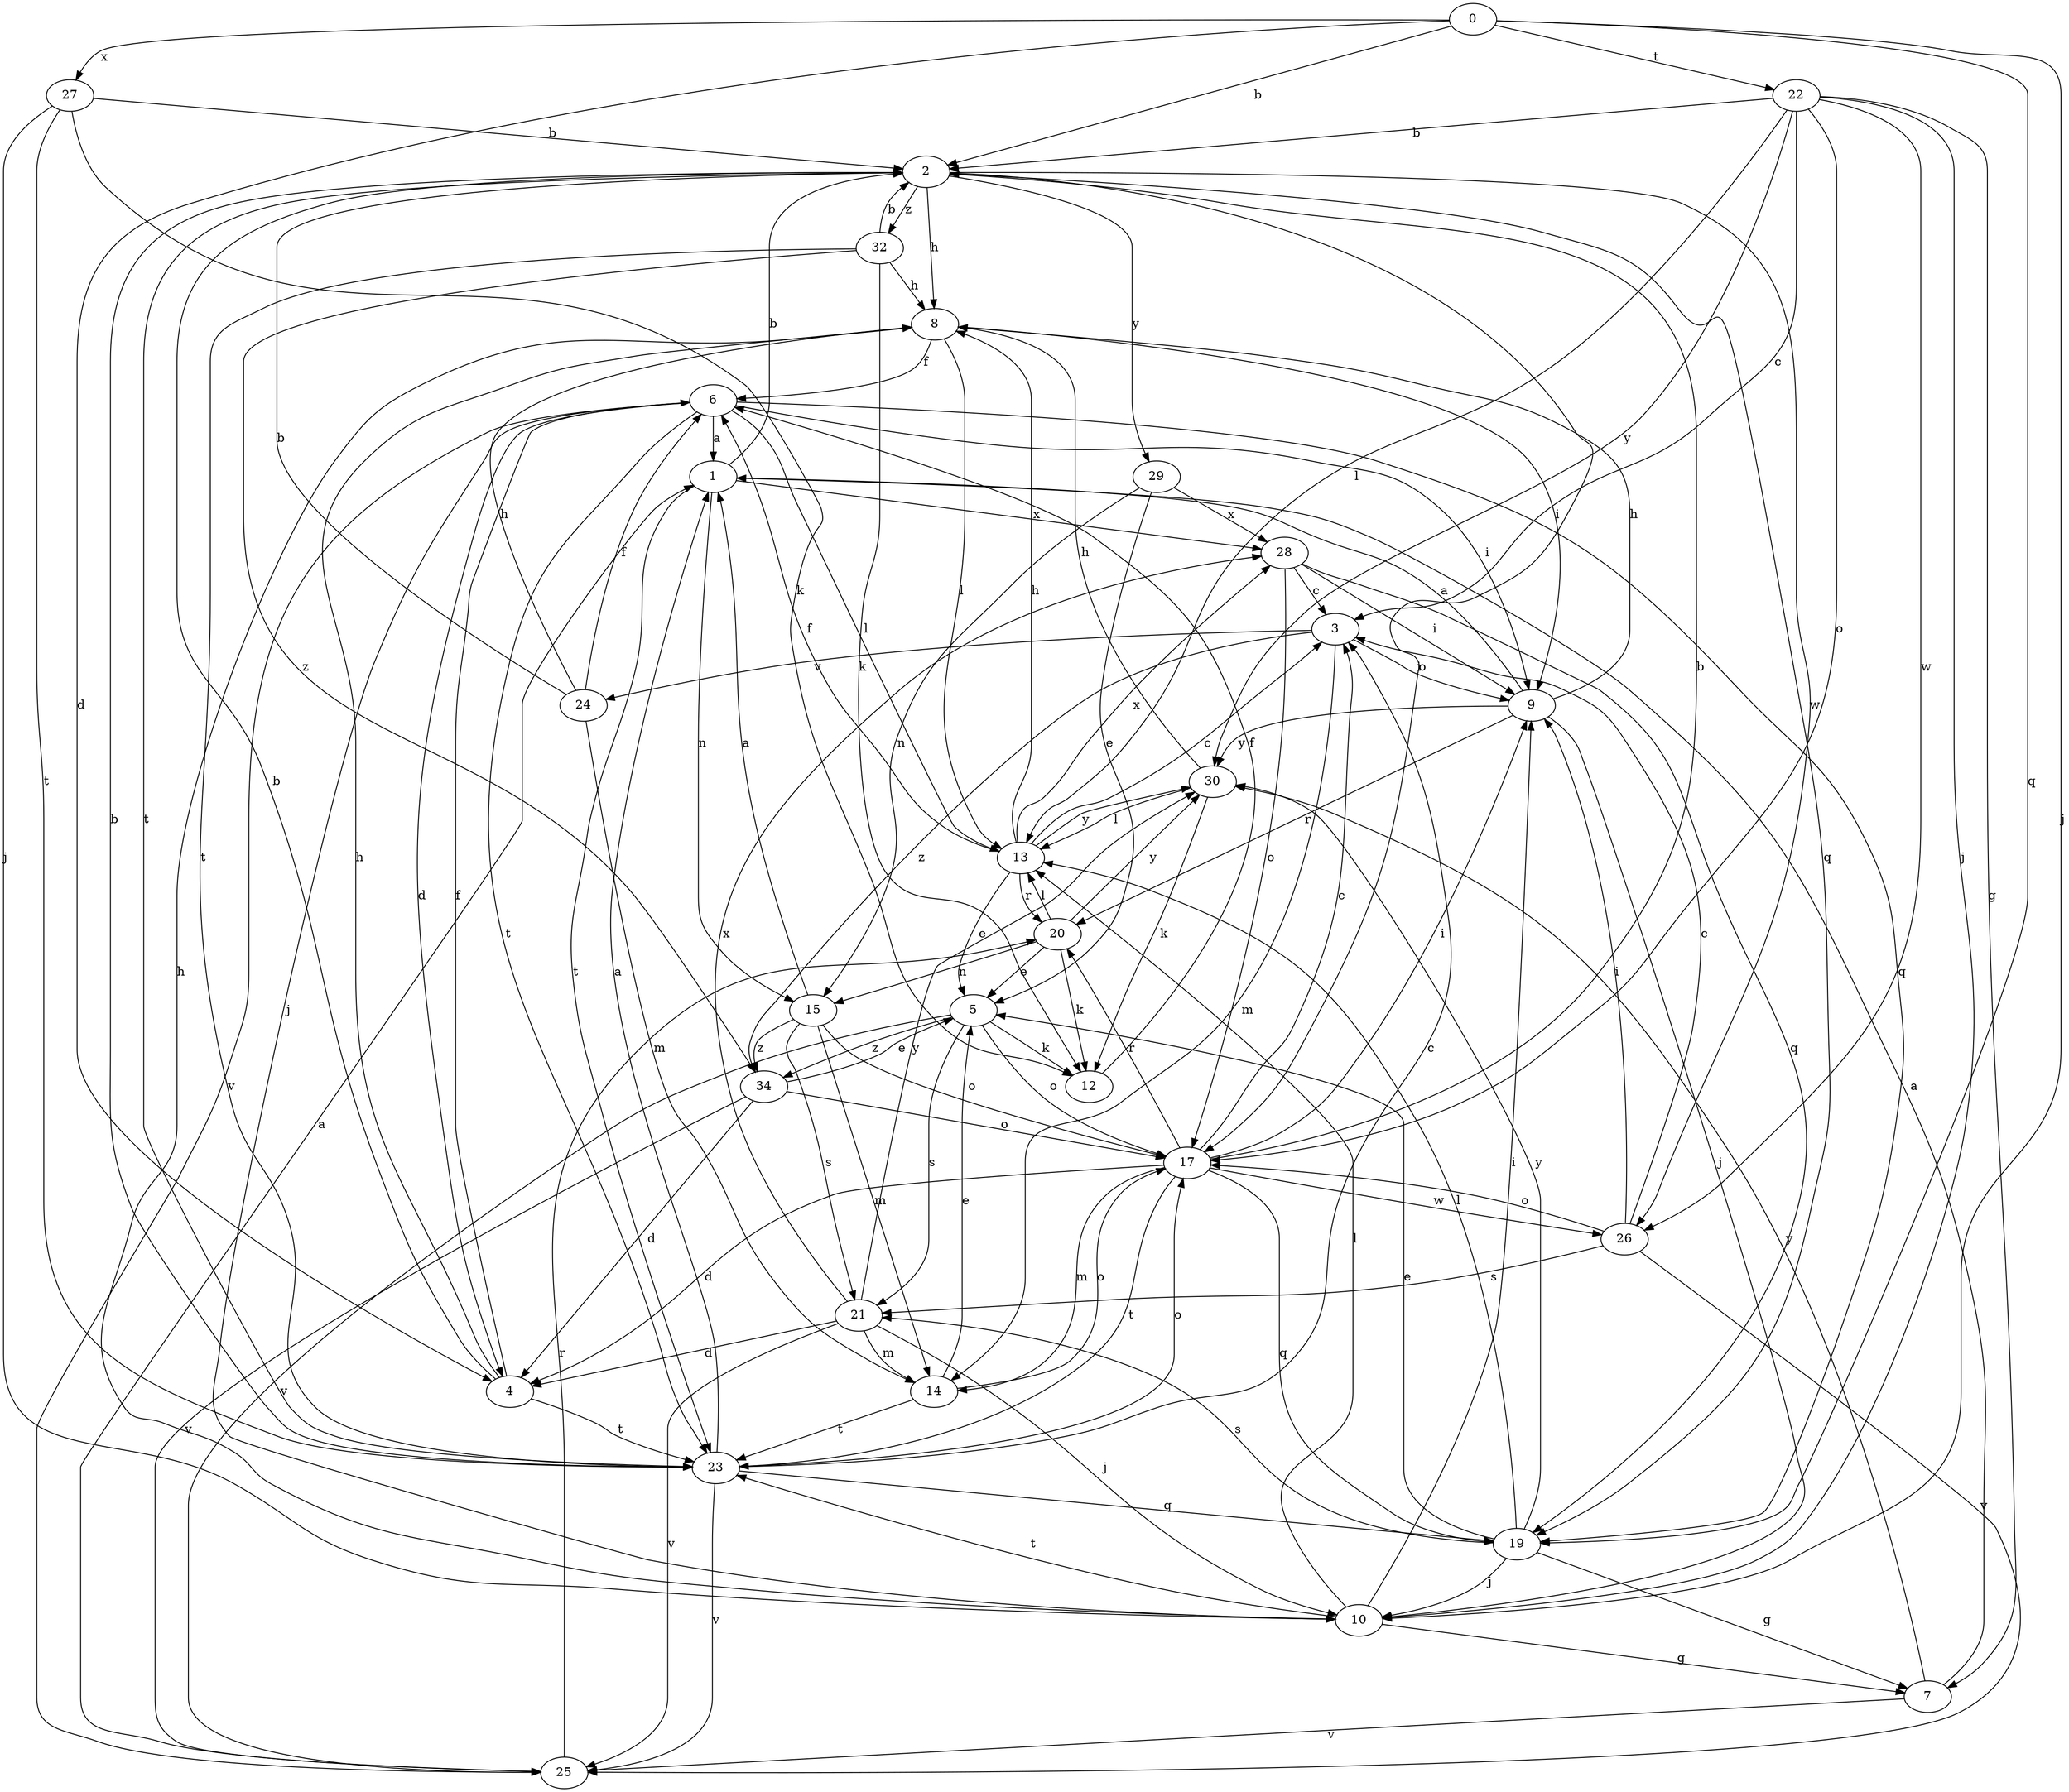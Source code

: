 strict digraph  {
0;
1;
2;
3;
4;
5;
6;
7;
8;
9;
10;
12;
13;
14;
15;
17;
19;
20;
21;
22;
23;
24;
25;
26;
27;
28;
29;
30;
32;
34;
0 -> 2  [label=b];
0 -> 4  [label=d];
0 -> 10  [label=j];
0 -> 19  [label=q];
0 -> 22  [label=t];
0 -> 27  [label=x];
1 -> 2  [label=b];
1 -> 15  [label=n];
1 -> 23  [label=t];
1 -> 28  [label=x];
2 -> 8  [label=h];
2 -> 17  [label=o];
2 -> 19  [label=q];
2 -> 23  [label=t];
2 -> 26  [label=w];
2 -> 29  [label=y];
2 -> 32  [label=z];
3 -> 9  [label=i];
3 -> 14  [label=m];
3 -> 24  [label=v];
3 -> 34  [label=z];
4 -> 2  [label=b];
4 -> 6  [label=f];
4 -> 8  [label=h];
4 -> 23  [label=t];
5 -> 12  [label=k];
5 -> 17  [label=o];
5 -> 21  [label=s];
5 -> 25  [label=v];
5 -> 34  [label=z];
6 -> 1  [label=a];
6 -> 4  [label=d];
6 -> 9  [label=i];
6 -> 10  [label=j];
6 -> 13  [label=l];
6 -> 19  [label=q];
6 -> 23  [label=t];
6 -> 25  [label=v];
7 -> 1  [label=a];
7 -> 25  [label=v];
7 -> 30  [label=y];
8 -> 6  [label=f];
8 -> 9  [label=i];
8 -> 13  [label=l];
9 -> 1  [label=a];
9 -> 8  [label=h];
9 -> 10  [label=j];
9 -> 20  [label=r];
9 -> 30  [label=y];
10 -> 7  [label=g];
10 -> 8  [label=h];
10 -> 9  [label=i];
10 -> 13  [label=l];
10 -> 23  [label=t];
12 -> 6  [label=f];
13 -> 3  [label=c];
13 -> 5  [label=e];
13 -> 6  [label=f];
13 -> 8  [label=h];
13 -> 20  [label=r];
13 -> 28  [label=x];
13 -> 30  [label=y];
14 -> 5  [label=e];
14 -> 17  [label=o];
14 -> 23  [label=t];
15 -> 1  [label=a];
15 -> 14  [label=m];
15 -> 17  [label=o];
15 -> 21  [label=s];
15 -> 34  [label=z];
17 -> 2  [label=b];
17 -> 3  [label=c];
17 -> 4  [label=d];
17 -> 9  [label=i];
17 -> 14  [label=m];
17 -> 19  [label=q];
17 -> 20  [label=r];
17 -> 23  [label=t];
17 -> 26  [label=w];
19 -> 5  [label=e];
19 -> 7  [label=g];
19 -> 10  [label=j];
19 -> 13  [label=l];
19 -> 21  [label=s];
19 -> 30  [label=y];
20 -> 5  [label=e];
20 -> 12  [label=k];
20 -> 13  [label=l];
20 -> 15  [label=n];
20 -> 30  [label=y];
21 -> 4  [label=d];
21 -> 10  [label=j];
21 -> 14  [label=m];
21 -> 25  [label=v];
21 -> 28  [label=x];
21 -> 30  [label=y];
22 -> 2  [label=b];
22 -> 3  [label=c];
22 -> 7  [label=g];
22 -> 10  [label=j];
22 -> 13  [label=l];
22 -> 17  [label=o];
22 -> 26  [label=w];
22 -> 30  [label=y];
23 -> 1  [label=a];
23 -> 2  [label=b];
23 -> 3  [label=c];
23 -> 17  [label=o];
23 -> 19  [label=q];
23 -> 25  [label=v];
24 -> 2  [label=b];
24 -> 6  [label=f];
24 -> 8  [label=h];
24 -> 14  [label=m];
25 -> 1  [label=a];
25 -> 20  [label=r];
26 -> 3  [label=c];
26 -> 9  [label=i];
26 -> 17  [label=o];
26 -> 21  [label=s];
26 -> 25  [label=v];
27 -> 2  [label=b];
27 -> 10  [label=j];
27 -> 12  [label=k];
27 -> 23  [label=t];
28 -> 3  [label=c];
28 -> 9  [label=i];
28 -> 17  [label=o];
28 -> 19  [label=q];
29 -> 5  [label=e];
29 -> 15  [label=n];
29 -> 28  [label=x];
30 -> 8  [label=h];
30 -> 12  [label=k];
30 -> 13  [label=l];
32 -> 2  [label=b];
32 -> 8  [label=h];
32 -> 12  [label=k];
32 -> 23  [label=t];
32 -> 34  [label=z];
34 -> 4  [label=d];
34 -> 5  [label=e];
34 -> 17  [label=o];
34 -> 25  [label=v];
}

